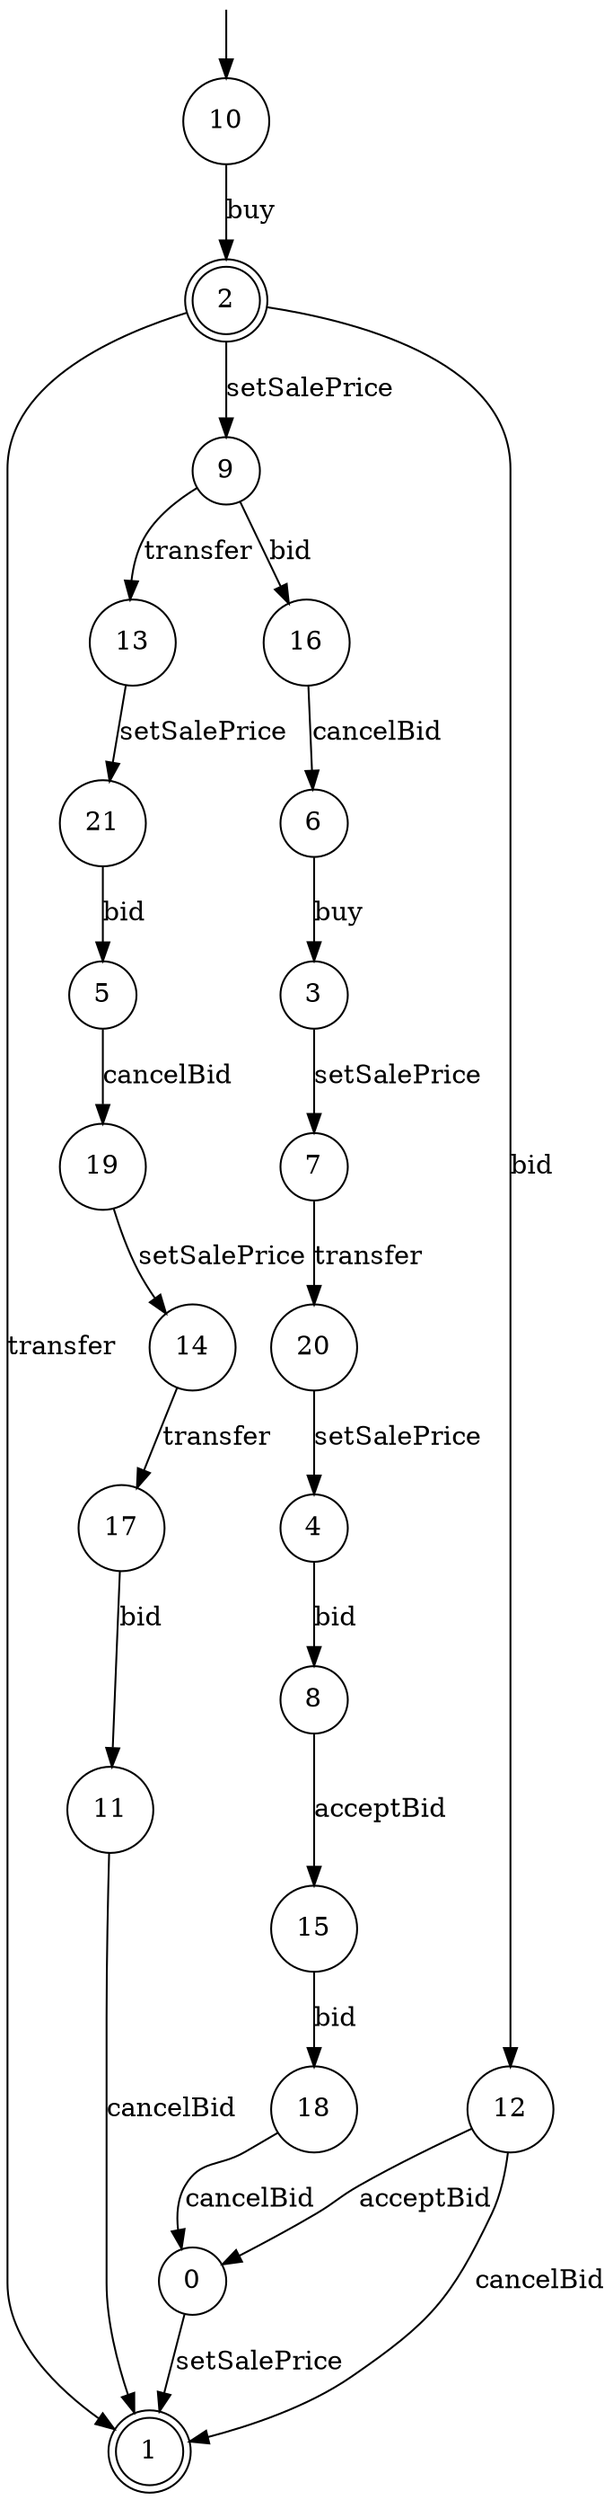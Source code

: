 digraph g {

	s0 [shape="circle" label="0"];
	s1 [shape="doublecircle" label="1"];
	s2 [shape="doublecircle" label="2"];
	s3 [shape="circle" label="3"];
	s4 [shape="circle" label="4"];
	s5 [shape="circle" label="5"];
	s6 [shape="circle" label="6"];
	s7 [shape="circle" label="7"];
	s8 [shape="circle" label="8"];
	s9 [shape="circle" label="9"];
	s10 [shape="circle" label="10"];
	s11 [shape="circle" label="11"];
	s12 [shape="circle" label="12"];
	s13 [shape="circle" label="13"];
	s14 [shape="circle" label="14"];
	s15 [shape="circle" label="15"];
	s16 [shape="circle" label="16"];
	s17 [shape="circle" label="17"];
	s18 [shape="circle" label="18"];
	s19 [shape="circle" label="19"];
	s20 [shape="circle" label="20"];
	s21 [shape="circle" label="21"];
	s0 -> s1 [label="setSalePrice"];
	s2 -> s9 [label="setSalePrice"];
	s2 -> s12 [label="bid"];
	s2 -> s1 [label="transfer"];
	s3 -> s7 [label="setSalePrice"];
	s4 -> s8 [label="bid"];
	s5 -> s19 [label="cancelBid"];
	s6 -> s3 [label="buy"];
	s7 -> s20 [label="transfer"];
	s8 -> s15 [label="acceptBid"];
	s9 -> s16 [label="bid"];
	s9 -> s13 [label="transfer"];
	s10 -> s2 [label="buy"];
	s11 -> s1 [label="cancelBid"];
	s12 -> s0 [label="acceptBid"];
	s12 -> s1 [label="cancelBid"];
	s13 -> s21 [label="setSalePrice"];
	s14 -> s17 [label="transfer"];
	s15 -> s18 [label="bid"];
	s16 -> s6 [label="cancelBid"];
	s17 -> s11 [label="bid"];
	s18 -> s0 [label="cancelBid"];
	s19 -> s14 [label="setSalePrice"];
	s20 -> s4 [label="setSalePrice"];
	s21 -> s5 [label="bid"];

__start0 [label="" shape="none" width="0" height="0"];
__start0 -> s10;

}
